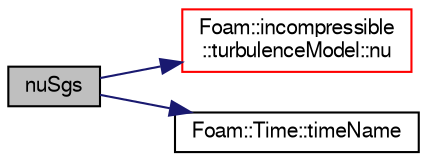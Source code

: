 digraph "nuSgs"
{
  bgcolor="transparent";
  edge [fontname="FreeSans",fontsize="10",labelfontname="FreeSans",labelfontsize="10"];
  node [fontname="FreeSans",fontsize="10",shape=record];
  rankdir="LR";
  Node805 [label="nuSgs",height=0.2,width=0.4,color="black", fillcolor="grey75", style="filled", fontcolor="black"];
  Node805 -> Node806 [color="midnightblue",fontsize="10",style="solid",fontname="FreeSans"];
  Node806 [label="Foam::incompressible\l::turbulenceModel::nu",height=0.2,width=0.4,color="red",URL="$a31102.html#aa739f3daeda1884fecc84f2b36a24021",tooltip="Return the laminar viscosity. "];
  Node805 -> Node1152 [color="midnightblue",fontsize="10",style="solid",fontname="FreeSans"];
  Node1152 [label="Foam::Time::timeName",height=0.2,width=0.4,color="black",URL="$a26350.html#ad9d86fef6eca18797c786726cf925179",tooltip="Return time name of given scalar time. "];
}
